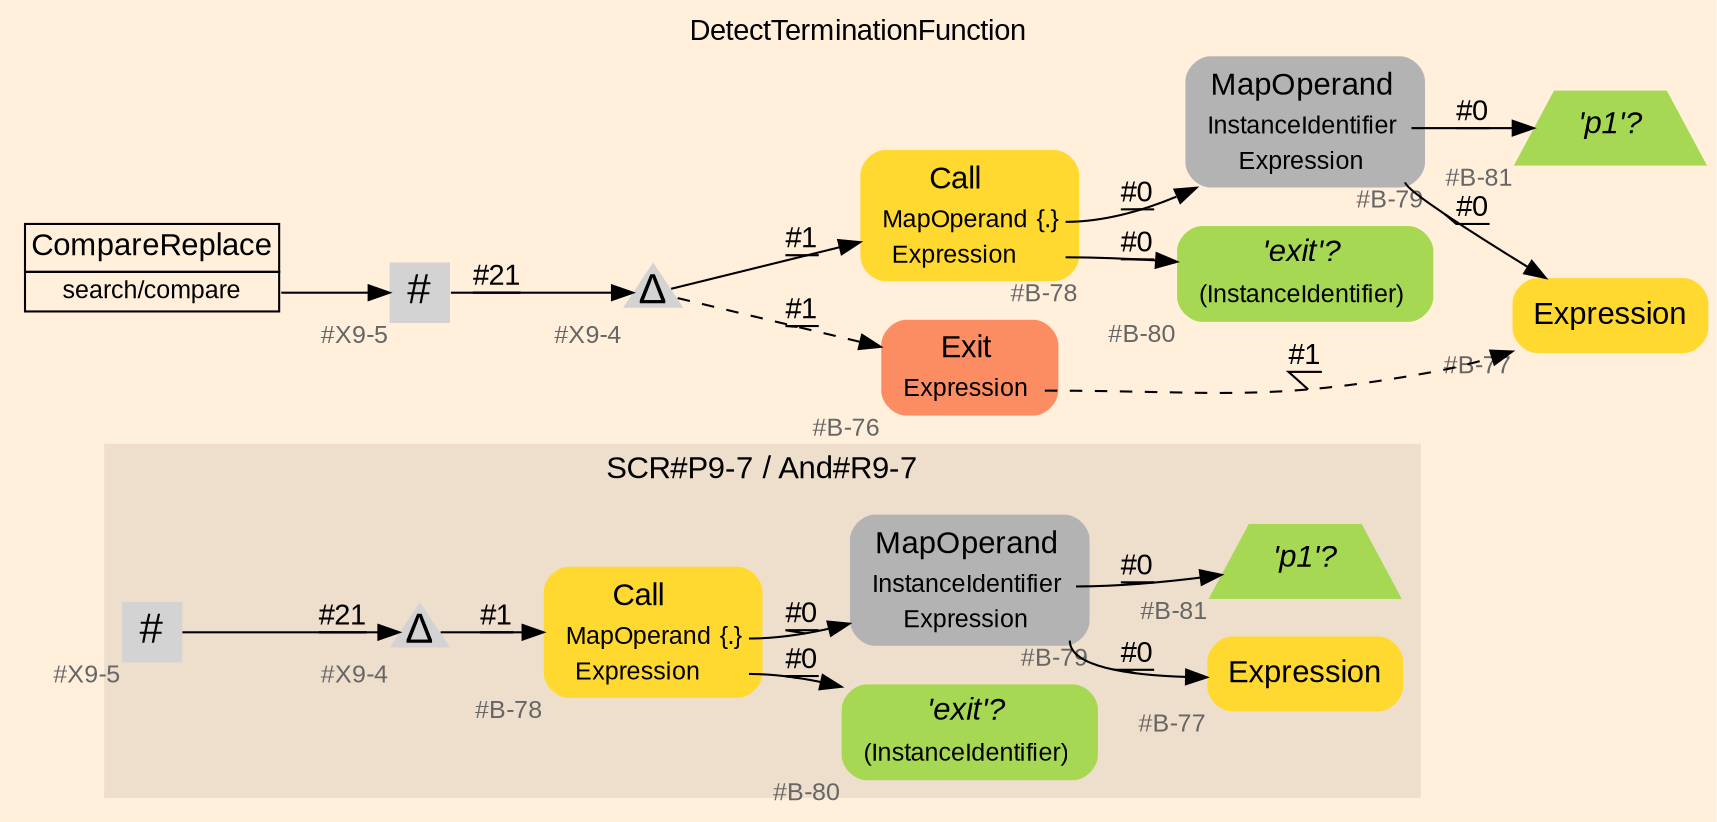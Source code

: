 digraph "DetectTerminationFunction" {
label = "DetectTerminationFunction"
labelloc = t
graph [
    rankdir = "LR"
    ranksep = 0.3
    bgcolor = antiquewhite1
    color = black
    fontcolor = black
    fontname = "Arial"
];
node [
    fontname = "Arial"
];
edge [
    fontname = "Arial"
];

// -------------------- figure And#R9-7 --------------------
// -------- region And#R9-7 ----------
subgraph "clusterAnd#R9-7" {
    label = "SCR#P9-7 / And#R9-7"
    style = "filled"
    color = antiquewhite2
    fontsize = "15"
    // -------- block And#R9-7/#B-78 ----------
    "And#R9-7/#B-78" [
        fillcolor = "/set28/6"
        xlabel = "#B-78"
        fontsize = "12"
        fontcolor = grey40
        shape = "plaintext"
        label = <<TABLE BORDER="0" CELLBORDER="0" CELLSPACING="0">
         <TR><TD><FONT COLOR="black" POINT-SIZE="15">Call</FONT></TD></TR>
         <TR><TD><FONT COLOR="black" POINT-SIZE="12">MapOperand</FONT></TD><TD PORT="port0"><FONT COLOR="black" POINT-SIZE="12">{.}</FONT></TD></TR>
         <TR><TD><FONT COLOR="black" POINT-SIZE="12">Expression</FONT></TD><TD PORT="port1"></TD></TR>
        </TABLE>>
        style = "rounded,filled"
    ];
    
    // -------- block And#R9-7/#X9-5 ----------
    "And#R9-7/#X9-5" [
        xlabel = "#X9-5"
        fontsize = "12"
        fontcolor = grey40
        shape = "square"
        label = <<FONT COLOR="black" POINT-SIZE="20">#</FONT>>
        style = "filled"
        penwidth = 0.0
        fixedsize = true
        width = 0.4
        height = 0.4
    ];
    
    // -------- block And#R9-7/#B-80 ----------
    "And#R9-7/#B-80" [
        fillcolor = "/set28/5"
        xlabel = "#B-80"
        fontsize = "12"
        fontcolor = grey40
        shape = "plaintext"
        label = <<TABLE BORDER="0" CELLBORDER="0" CELLSPACING="0">
         <TR><TD><FONT COLOR="black" POINT-SIZE="15"><I>'exit'?</I></FONT></TD></TR>
         <TR><TD><FONT COLOR="black" POINT-SIZE="12">(InstanceIdentifier)</FONT></TD><TD PORT="port0"></TD></TR>
        </TABLE>>
        style = "rounded,filled"
    ];
    
    // -------- block And#R9-7/#B-77 ----------
    "And#R9-7/#B-77" [
        fillcolor = "/set28/6"
        xlabel = "#B-77"
        fontsize = "12"
        fontcolor = grey40
        shape = "plaintext"
        label = <<TABLE BORDER="0" CELLBORDER="0" CELLSPACING="0">
         <TR><TD><FONT COLOR="black" POINT-SIZE="15">Expression</FONT></TD></TR>
        </TABLE>>
        style = "rounded,filled"
    ];
    
    // -------- block And#R9-7/#B-79 ----------
    "And#R9-7/#B-79" [
        fillcolor = "/set28/8"
        xlabel = "#B-79"
        fontsize = "12"
        fontcolor = grey40
        shape = "plaintext"
        label = <<TABLE BORDER="0" CELLBORDER="0" CELLSPACING="0">
         <TR><TD><FONT COLOR="black" POINT-SIZE="15">MapOperand</FONT></TD></TR>
         <TR><TD><FONT COLOR="black" POINT-SIZE="12">InstanceIdentifier</FONT></TD><TD PORT="port0"></TD></TR>
         <TR><TD><FONT COLOR="black" POINT-SIZE="12">Expression</FONT></TD><TD PORT="port1"></TD></TR>
        </TABLE>>
        style = "rounded,filled"
    ];
    
    // -------- block And#R9-7/#X9-4 ----------
    "And#R9-7/#X9-4" [
        xlabel = "#X9-4"
        fontsize = "12"
        fontcolor = grey40
        shape = "triangle"
        label = <<FONT COLOR="black" POINT-SIZE="20">Δ</FONT>>
        style = "filled"
        penwidth = 0.0
        fixedsize = true
        width = 0.4
        height = 0.4
    ];
    
    // -------- block And#R9-7/#B-81 ----------
    "And#R9-7/#B-81" [
        fillcolor = "/set28/5"
        xlabel = "#B-81"
        fontsize = "12"
        fontcolor = grey40
        shape = "trapezium"
        label = <<FONT COLOR="black" POINT-SIZE="15"><I>'p1'?</I></FONT>>
        style = "filled"
        penwidth = 0.0
    ];
    
}

"And#R9-7/#B-78":port0 -> "And#R9-7/#B-79" [
    label = "#0"
    decorate = true
    color = black
    fontcolor = black
];

"And#R9-7/#B-78":port1 -> "And#R9-7/#B-80" [
    label = "#0"
    decorate = true
    color = black
    fontcolor = black
];

"And#R9-7/#X9-5" -> "And#R9-7/#X9-4" [
    label = "#21"
    decorate = true
    color = black
    fontcolor = black
];

"And#R9-7/#B-79":port0 -> "And#R9-7/#B-81" [
    label = "#0"
    decorate = true
    color = black
    fontcolor = black
];

"And#R9-7/#B-79":port1 -> "And#R9-7/#B-77" [
    label = "#0"
    decorate = true
    color = black
    fontcolor = black
];

"And#R9-7/#X9-4" -> "And#R9-7/#B-78" [
    label = "#1"
    decorate = true
    color = black
    fontcolor = black
];


// -------------------- transformation figure --------------------
// -------- block CR#X9-6 ----------
"CR#X9-6" [
    fillcolor = antiquewhite1
    fontsize = "12"
    fontcolor = grey40
    shape = "plaintext"
    label = <<TABLE BORDER="0" CELLBORDER="1" CELLSPACING="0">
     <TR><TD><FONT COLOR="black" POINT-SIZE="15">CompareReplace</FONT></TD></TR>
     <TR><TD PORT="port0"><FONT COLOR="black" POINT-SIZE="12">search/compare</FONT></TD></TR>
    </TABLE>>
    style = "filled"
    color = black
];

// -------- block #X9-5 ----------
"#X9-5" [
    xlabel = "#X9-5"
    fontsize = "12"
    fontcolor = grey40
    shape = "square"
    label = <<FONT COLOR="black" POINT-SIZE="20">#</FONT>>
    style = "filled"
    penwidth = 0.0
    fixedsize = true
    width = 0.4
    height = 0.4
];

// -------- block #X9-4 ----------
"#X9-4" [
    xlabel = "#X9-4"
    fontsize = "12"
    fontcolor = grey40
    shape = "triangle"
    label = <<FONT COLOR="black" POINT-SIZE="20">Δ</FONT>>
    style = "filled"
    penwidth = 0.0
    fixedsize = true
    width = 0.4
    height = 0.4
];

// -------- block #B-78 ----------
"#B-78" [
    fillcolor = "/set28/6"
    xlabel = "#B-78"
    fontsize = "12"
    fontcolor = grey40
    shape = "plaintext"
    label = <<TABLE BORDER="0" CELLBORDER="0" CELLSPACING="0">
     <TR><TD><FONT COLOR="black" POINT-SIZE="15">Call</FONT></TD></TR>
     <TR><TD><FONT COLOR="black" POINT-SIZE="12">MapOperand</FONT></TD><TD PORT="port0"><FONT COLOR="black" POINT-SIZE="12">{.}</FONT></TD></TR>
     <TR><TD><FONT COLOR="black" POINT-SIZE="12">Expression</FONT></TD><TD PORT="port1"></TD></TR>
    </TABLE>>
    style = "rounded,filled"
];

// -------- block #B-79 ----------
"#B-79" [
    fillcolor = "/set28/8"
    xlabel = "#B-79"
    fontsize = "12"
    fontcolor = grey40
    shape = "plaintext"
    label = <<TABLE BORDER="0" CELLBORDER="0" CELLSPACING="0">
     <TR><TD><FONT COLOR="black" POINT-SIZE="15">MapOperand</FONT></TD></TR>
     <TR><TD><FONT COLOR="black" POINT-SIZE="12">InstanceIdentifier</FONT></TD><TD PORT="port0"></TD></TR>
     <TR><TD><FONT COLOR="black" POINT-SIZE="12">Expression</FONT></TD><TD PORT="port1"></TD></TR>
    </TABLE>>
    style = "rounded,filled"
];

// -------- block #B-81 ----------
"#B-81" [
    fillcolor = "/set28/5"
    xlabel = "#B-81"
    fontsize = "12"
    fontcolor = grey40
    shape = "trapezium"
    label = <<FONT COLOR="black" POINT-SIZE="15"><I>'p1'?</I></FONT>>
    style = "filled"
    penwidth = 0.0
];

// -------- block #B-77 ----------
"#B-77" [
    fillcolor = "/set28/6"
    xlabel = "#B-77"
    fontsize = "12"
    fontcolor = grey40
    shape = "plaintext"
    label = <<TABLE BORDER="0" CELLBORDER="0" CELLSPACING="0">
     <TR><TD><FONT COLOR="black" POINT-SIZE="15">Expression</FONT></TD></TR>
    </TABLE>>
    style = "rounded,filled"
];

// -------- block #B-80 ----------
"#B-80" [
    fillcolor = "/set28/5"
    xlabel = "#B-80"
    fontsize = "12"
    fontcolor = grey40
    shape = "plaintext"
    label = <<TABLE BORDER="0" CELLBORDER="0" CELLSPACING="0">
     <TR><TD><FONT COLOR="black" POINT-SIZE="15"><I>'exit'?</I></FONT></TD></TR>
     <TR><TD><FONT COLOR="black" POINT-SIZE="12">(InstanceIdentifier)</FONT></TD><TD PORT="port0"></TD></TR>
    </TABLE>>
    style = "rounded,filled"
];

// -------- block #B-76 ----------
"#B-76" [
    fillcolor = "/set28/2"
    xlabel = "#B-76"
    fontsize = "12"
    fontcolor = grey40
    shape = "plaintext"
    label = <<TABLE BORDER="0" CELLBORDER="0" CELLSPACING="0">
     <TR><TD><FONT COLOR="black" POINT-SIZE="15">Exit</FONT></TD></TR>
     <TR><TD><FONT COLOR="black" POINT-SIZE="12">Expression</FONT></TD><TD PORT="port0"></TD></TR>
    </TABLE>>
    style = "rounded,filled"
];

"CR#X9-6":port0 -> "#X9-5" [
    label = ""
    decorate = true
    color = black
    fontcolor = black
];

"#X9-5" -> "#X9-4" [
    label = "#21"
    decorate = true
    color = black
    fontcolor = black
];

"#X9-4" -> "#B-78" [
    label = "#1"
    decorate = true
    color = black
    fontcolor = black
];

"#X9-4" -> "#B-76" [
    style="dashed"
    label = "#1"
    decorate = true
    color = black
    fontcolor = black
];

"#B-78":port0 -> "#B-79" [
    label = "#0"
    decorate = true
    color = black
    fontcolor = black
];

"#B-78":port1 -> "#B-80" [
    label = "#0"
    decorate = true
    color = black
    fontcolor = black
];

"#B-79":port0 -> "#B-81" [
    label = "#0"
    decorate = true
    color = black
    fontcolor = black
];

"#B-79":port1 -> "#B-77" [
    label = "#0"
    decorate = true
    color = black
    fontcolor = black
];

"#B-76":port0 -> "#B-77" [
    style="dashed"
    label = "#1"
    decorate = true
    color = black
    fontcolor = black
];


}
